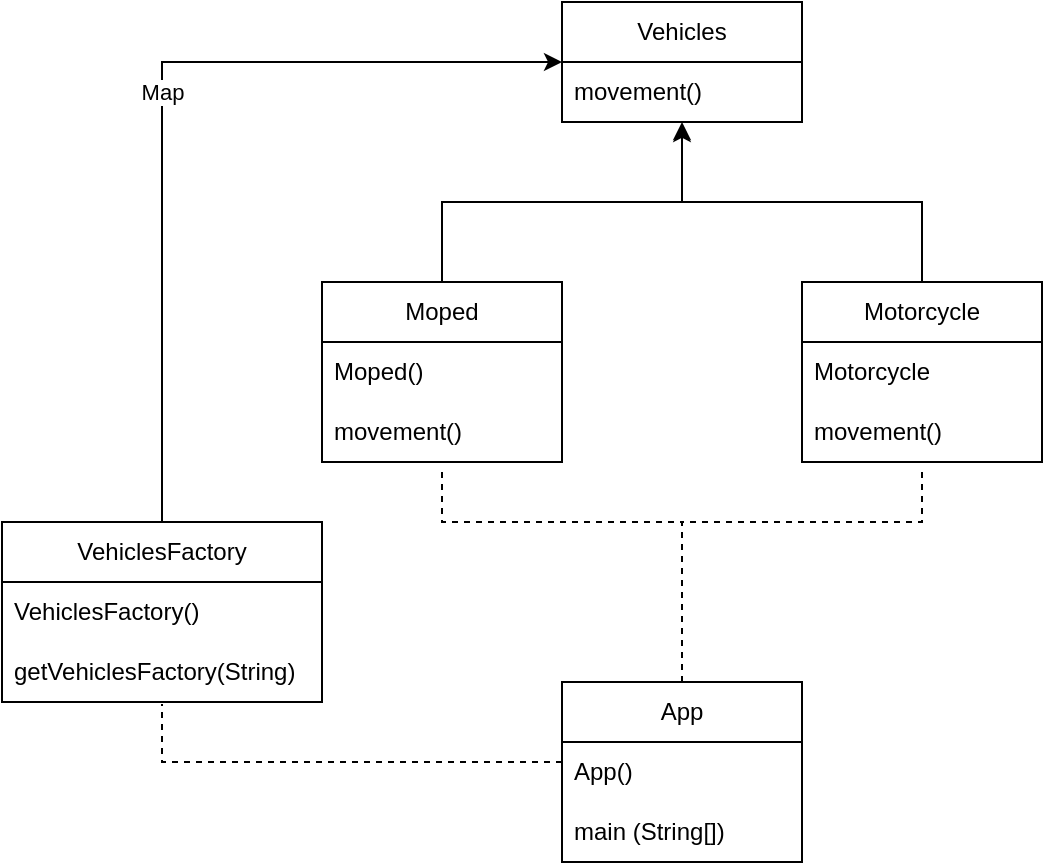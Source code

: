 <mxfile version="20.7.4" type="github">
  <diagram id="btnPw-f5lLgnTPFiDCYt" name="Страница 1">
    <mxGraphModel dx="1194" dy="762" grid="1" gridSize="10" guides="1" tooltips="1" connect="1" arrows="1" fold="1" page="1" pageScale="1" pageWidth="827" pageHeight="1169" math="0" shadow="0">
      <root>
        <mxCell id="0" />
        <mxCell id="1" parent="0" />
        <mxCell id="T59Yqwb5NG5sgSEvjqyM-1" value="Vehicles" style="swimlane;fontStyle=0;childLayout=stackLayout;horizontal=1;startSize=30;horizontalStack=0;resizeParent=1;resizeParentMax=0;resizeLast=0;collapsible=1;marginBottom=0;whiteSpace=wrap;html=1;" vertex="1" parent="1">
          <mxGeometry x="360" y="180" width="120" height="60" as="geometry" />
        </mxCell>
        <mxCell id="T59Yqwb5NG5sgSEvjqyM-2" value="movement()" style="text;strokeColor=none;fillColor=none;align=left;verticalAlign=middle;spacingLeft=4;spacingRight=4;overflow=hidden;points=[[0,0.5],[1,0.5]];portConstraint=eastwest;rotatable=0;whiteSpace=wrap;html=1;" vertex="1" parent="T59Yqwb5NG5sgSEvjqyM-1">
          <mxGeometry y="30" width="120" height="30" as="geometry" />
        </mxCell>
        <mxCell id="T59Yqwb5NG5sgSEvjqyM-5" value="VehiclesFactory" style="swimlane;fontStyle=0;childLayout=stackLayout;horizontal=1;startSize=30;horizontalStack=0;resizeParent=1;resizeParentMax=0;resizeLast=0;collapsible=1;marginBottom=0;whiteSpace=wrap;html=1;" vertex="1" parent="1">
          <mxGeometry x="80" y="440" width="160" height="90" as="geometry" />
        </mxCell>
        <mxCell id="T59Yqwb5NG5sgSEvjqyM-6" value="VehiclesFactory()" style="text;strokeColor=none;fillColor=none;align=left;verticalAlign=middle;spacingLeft=4;spacingRight=4;overflow=hidden;points=[[0,0.5],[1,0.5]];portConstraint=eastwest;rotatable=0;whiteSpace=wrap;html=1;" vertex="1" parent="T59Yqwb5NG5sgSEvjqyM-5">
          <mxGeometry y="30" width="160" height="30" as="geometry" />
        </mxCell>
        <mxCell id="T59Yqwb5NG5sgSEvjqyM-7" value="getVehiclesFactory(String)" style="text;strokeColor=none;fillColor=none;align=left;verticalAlign=middle;spacingLeft=4;spacingRight=4;overflow=hidden;points=[[0,0.5],[1,0.5]];portConstraint=eastwest;rotatable=0;whiteSpace=wrap;html=1;" vertex="1" parent="T59Yqwb5NG5sgSEvjqyM-5">
          <mxGeometry y="60" width="160" height="30" as="geometry" />
        </mxCell>
        <mxCell id="T59Yqwb5NG5sgSEvjqyM-23" style="edgeStyle=orthogonalEdgeStyle;rounded=0;orthogonalLoop=1;jettySize=auto;html=1;exitX=0.5;exitY=0;exitDx=0;exitDy=0;entryX=0.5;entryY=1.033;entryDx=0;entryDy=0;entryPerimeter=0;" edge="1" parent="1" source="T59Yqwb5NG5sgSEvjqyM-8" target="T59Yqwb5NG5sgSEvjqyM-2">
          <mxGeometry relative="1" as="geometry" />
        </mxCell>
        <mxCell id="T59Yqwb5NG5sgSEvjqyM-8" value="Moped" style="swimlane;fontStyle=0;childLayout=stackLayout;horizontal=1;startSize=30;horizontalStack=0;resizeParent=1;resizeParentMax=0;resizeLast=0;collapsible=1;marginBottom=0;whiteSpace=wrap;html=1;" vertex="1" parent="1">
          <mxGeometry x="240" y="320" width="120" height="90" as="geometry" />
        </mxCell>
        <mxCell id="T59Yqwb5NG5sgSEvjqyM-9" value="Moped()" style="text;strokeColor=none;fillColor=none;align=left;verticalAlign=middle;spacingLeft=4;spacingRight=4;overflow=hidden;points=[[0,0.5],[1,0.5]];portConstraint=eastwest;rotatable=0;whiteSpace=wrap;html=1;" vertex="1" parent="T59Yqwb5NG5sgSEvjqyM-8">
          <mxGeometry y="30" width="120" height="30" as="geometry" />
        </mxCell>
        <mxCell id="T59Yqwb5NG5sgSEvjqyM-10" value="movement()" style="text;strokeColor=none;fillColor=none;align=left;verticalAlign=middle;spacingLeft=4;spacingRight=4;overflow=hidden;points=[[0,0.5],[1,0.5]];portConstraint=eastwest;rotatable=0;whiteSpace=wrap;html=1;" vertex="1" parent="T59Yqwb5NG5sgSEvjqyM-8">
          <mxGeometry y="60" width="120" height="30" as="geometry" />
        </mxCell>
        <mxCell id="T59Yqwb5NG5sgSEvjqyM-28" style="edgeStyle=orthogonalEdgeStyle;rounded=0;orthogonalLoop=1;jettySize=auto;html=1;exitX=0.5;exitY=0;exitDx=0;exitDy=0;entryX=0.5;entryY=1;entryDx=0;entryDy=0;entryPerimeter=0;" edge="1" parent="1" source="T59Yqwb5NG5sgSEvjqyM-11" target="T59Yqwb5NG5sgSEvjqyM-2">
          <mxGeometry relative="1" as="geometry" />
        </mxCell>
        <mxCell id="T59Yqwb5NG5sgSEvjqyM-11" value="Motorcycle" style="swimlane;fontStyle=0;childLayout=stackLayout;horizontal=1;startSize=30;horizontalStack=0;resizeParent=1;resizeParentMax=0;resizeLast=0;collapsible=1;marginBottom=0;whiteSpace=wrap;html=1;" vertex="1" parent="1">
          <mxGeometry x="480" y="320" width="120" height="90" as="geometry" />
        </mxCell>
        <mxCell id="T59Yqwb5NG5sgSEvjqyM-12" value="Motorcycle" style="text;strokeColor=none;fillColor=none;align=left;verticalAlign=middle;spacingLeft=4;spacingRight=4;overflow=hidden;points=[[0,0.5],[1,0.5]];portConstraint=eastwest;rotatable=0;whiteSpace=wrap;html=1;" vertex="1" parent="T59Yqwb5NG5sgSEvjqyM-11">
          <mxGeometry y="30" width="120" height="30" as="geometry" />
        </mxCell>
        <mxCell id="T59Yqwb5NG5sgSEvjqyM-13" value="movement()" style="text;strokeColor=none;fillColor=none;align=left;verticalAlign=middle;spacingLeft=4;spacingRight=4;overflow=hidden;points=[[0,0.5],[1,0.5]];portConstraint=eastwest;rotatable=0;whiteSpace=wrap;html=1;" vertex="1" parent="T59Yqwb5NG5sgSEvjqyM-11">
          <mxGeometry y="60" width="120" height="30" as="geometry" />
        </mxCell>
        <mxCell id="T59Yqwb5NG5sgSEvjqyM-14" value="App" style="swimlane;fontStyle=0;childLayout=stackLayout;horizontal=1;startSize=30;horizontalStack=0;resizeParent=1;resizeParentMax=0;resizeLast=0;collapsible=1;marginBottom=0;whiteSpace=wrap;html=1;" vertex="1" parent="1">
          <mxGeometry x="360" y="520" width="120" height="90" as="geometry" />
        </mxCell>
        <mxCell id="T59Yqwb5NG5sgSEvjqyM-15" value="App()" style="text;strokeColor=none;fillColor=none;align=left;verticalAlign=middle;spacingLeft=4;spacingRight=4;overflow=hidden;points=[[0,0.5],[1,0.5]];portConstraint=eastwest;rotatable=0;whiteSpace=wrap;html=1;" vertex="1" parent="T59Yqwb5NG5sgSEvjqyM-14">
          <mxGeometry y="30" width="120" height="30" as="geometry" />
        </mxCell>
        <mxCell id="T59Yqwb5NG5sgSEvjqyM-16" value="main (String[])" style="text;strokeColor=none;fillColor=none;align=left;verticalAlign=middle;spacingLeft=4;spacingRight=4;overflow=hidden;points=[[0,0.5],[1,0.5]];portConstraint=eastwest;rotatable=0;whiteSpace=wrap;html=1;" vertex="1" parent="T59Yqwb5NG5sgSEvjqyM-14">
          <mxGeometry y="60" width="120" height="30" as="geometry" />
        </mxCell>
        <mxCell id="T59Yqwb5NG5sgSEvjqyM-29" value="" style="endArrow=classic;html=1;rounded=0;exitX=0.5;exitY=0;exitDx=0;exitDy=0;entryX=0;entryY=0.5;entryDx=0;entryDy=0;" edge="1" parent="1" source="T59Yqwb5NG5sgSEvjqyM-5" target="T59Yqwb5NG5sgSEvjqyM-1">
          <mxGeometry relative="1" as="geometry">
            <mxPoint x="360" y="290" as="sourcePoint" />
            <mxPoint x="460" y="290" as="targetPoint" />
            <Array as="points">
              <mxPoint x="160" y="210" />
            </Array>
          </mxGeometry>
        </mxCell>
        <mxCell id="T59Yqwb5NG5sgSEvjqyM-30" value="Map" style="edgeLabel;resizable=0;html=1;align=center;verticalAlign=middle;" connectable="0" vertex="1" parent="T59Yqwb5NG5sgSEvjqyM-29">
          <mxGeometry relative="1" as="geometry" />
        </mxCell>
        <mxCell id="T59Yqwb5NG5sgSEvjqyM-31" value="" style="endArrow=none;dashed=1;html=1;rounded=0;exitX=0.5;exitY=0;exitDx=0;exitDy=0;entryX=0.5;entryY=1.167;entryDx=0;entryDy=0;entryPerimeter=0;" edge="1" parent="1" source="T59Yqwb5NG5sgSEvjqyM-14" target="T59Yqwb5NG5sgSEvjqyM-10">
          <mxGeometry width="50" height="50" relative="1" as="geometry">
            <mxPoint x="390" y="320" as="sourcePoint" />
            <mxPoint x="440" y="270" as="targetPoint" />
            <Array as="points">
              <mxPoint x="420" y="440" />
              <mxPoint x="300" y="440" />
            </Array>
          </mxGeometry>
        </mxCell>
        <mxCell id="T59Yqwb5NG5sgSEvjqyM-32" value="" style="endArrow=none;dashed=1;html=1;rounded=0;exitX=0.5;exitY=0;exitDx=0;exitDy=0;entryX=0.5;entryY=1.133;entryDx=0;entryDy=0;entryPerimeter=0;" edge="1" parent="1" source="T59Yqwb5NG5sgSEvjqyM-14" target="T59Yqwb5NG5sgSEvjqyM-13">
          <mxGeometry width="50" height="50" relative="1" as="geometry">
            <mxPoint x="430" y="530" as="sourcePoint" />
            <mxPoint x="310" y="425.01" as="targetPoint" />
            <Array as="points">
              <mxPoint x="420" y="440" />
              <mxPoint x="540" y="440" />
            </Array>
          </mxGeometry>
        </mxCell>
        <mxCell id="T59Yqwb5NG5sgSEvjqyM-33" value="" style="endArrow=none;dashed=1;html=1;rounded=0;entryX=0.5;entryY=1.033;entryDx=0;entryDy=0;entryPerimeter=0;" edge="1" parent="1" target="T59Yqwb5NG5sgSEvjqyM-7">
          <mxGeometry width="50" height="50" relative="1" as="geometry">
            <mxPoint x="360" y="560" as="sourcePoint" />
            <mxPoint x="550" y="423.99" as="targetPoint" />
            <Array as="points">
              <mxPoint x="160" y="560" />
            </Array>
          </mxGeometry>
        </mxCell>
      </root>
    </mxGraphModel>
  </diagram>
</mxfile>
